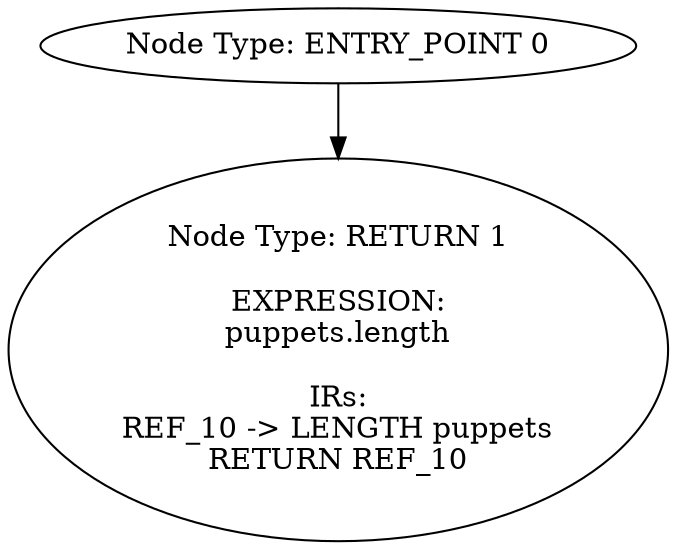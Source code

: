 digraph{
0[label="Node Type: ENTRY_POINT 0
"];
0->1;
1[label="Node Type: RETURN 1

EXPRESSION:
puppets.length

IRs:
REF_10 -> LENGTH puppets
RETURN REF_10"];
}
